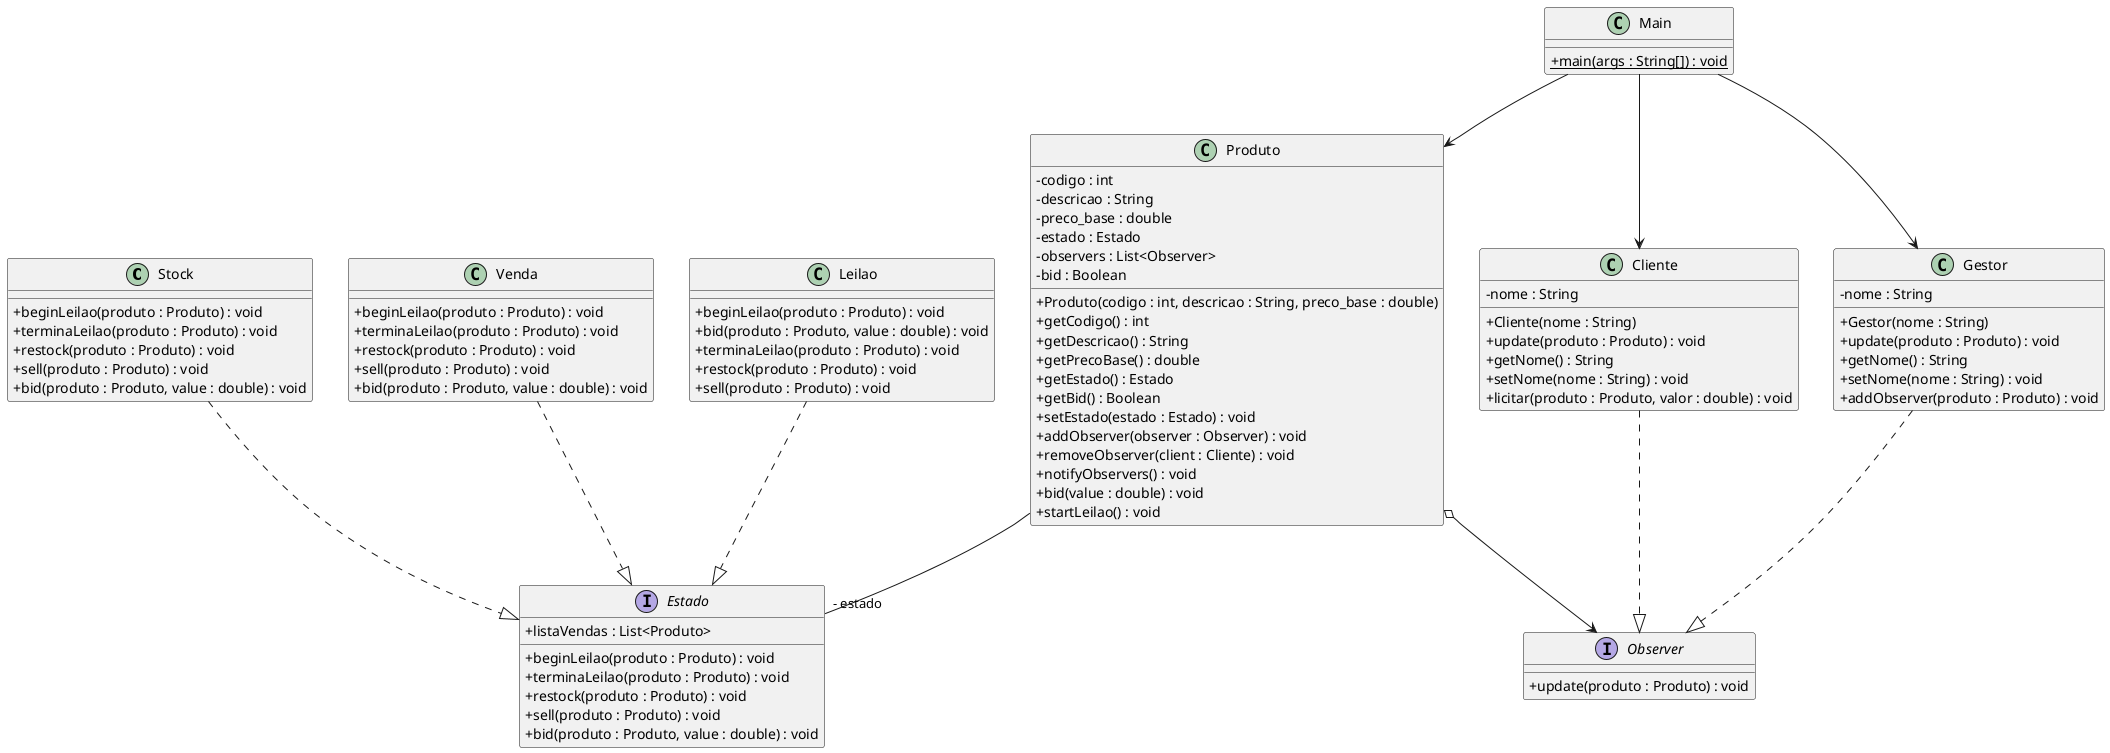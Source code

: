 @startuml
skinparam classAttributeIconSize 0
class Stock{
+ beginLeilao(produto : Produto) : void
+ terminaLeilao(produto : Produto) : void
+ restock(produto : Produto) : void
+ sell(produto : Produto) : void
+ bid(produto : Produto, value : double) : void
}
Stock ..|> Estado
class Venda{
+ beginLeilao(produto : Produto) : void
+ terminaLeilao(produto : Produto) : void
+ restock(produto : Produto) : void
+ sell(produto : Produto) : void
+ bid(produto : Produto, value : double) : void
}
Venda ..|> Estado
class Leilao{
+ beginLeilao(produto : Produto) : void
+ bid(produto : Produto, value : double) : void
+ terminaLeilao(produto : Produto) : void
+ restock(produto : Produto) : void
+ sell(produto : Produto) : void
}
Leilao ..|> Estado
class Produto{
- codigo : int
- descricao : String
- preco_base : double
- estado : Estado
- observers : List<Observer>
- bid : Boolean
+ Produto(codigo : int, descricao : String, preco_base : double)
+ getCodigo() : int
+ getDescricao() : String
+ getPrecoBase() : double
+ getEstado() : Estado
+ getBid() : Boolean
+ setEstado(estado : Estado) : void
+ addObserver(observer : Observer) : void
+ removeObserver(client : Cliente) : void
+ notifyObservers() : void
+ bid(value : double) : void
+ startLeilao() : void
}
class Cliente{
- nome : String
+ Cliente(nome : String)
+ update(produto : Produto) : void
+ getNome() : String
+ setNome(nome : String) : void
+ licitar(produto : Produto, valor : double) : void
}
Cliente ..|> Observer
class Main{
+ {static} main(args : String[]) : void
}
class Gestor{
- nome : String
+ Gestor(nome : String)
+ update(produto : Produto) : void
+ getNome() : String
+ setNome(nome : String) : void
+ addObserver(produto : Produto) : void
}
Gestor ..|> Observer
Produto--"- estado" Estado
interface Observer{
+ update(produto : Produto) : void
}
interface Estado{
+ listaVendas : List<Produto>
+ beginLeilao(produto : Produto) : void
+ terminaLeilao(produto : Produto) : void
+ restock(produto : Produto) : void
+ sell(produto : Produto) : void
+ bid(produto : Produto, value : double) : void
}
Produto o--> Observer
Main --> Produto
Main --> Cliente
Main --> Gestor
@enduml